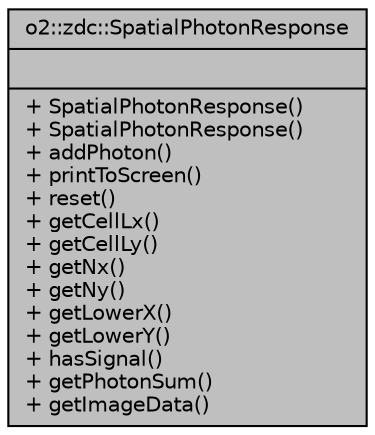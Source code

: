 digraph "o2::zdc::SpatialPhotonResponse"
{
 // INTERACTIVE_SVG=YES
  bgcolor="transparent";
  edge [fontname="Helvetica",fontsize="10",labelfontname="Helvetica",labelfontsize="10"];
  node [fontname="Helvetica",fontsize="10",shape=record];
  Node1 [label="{o2::zdc::SpatialPhotonResponse\n||+ SpatialPhotonResponse()\l+ SpatialPhotonResponse()\l+ addPhoton()\l+ printToScreen()\l+ reset()\l+ getCellLx()\l+ getCellLy()\l+ getNx()\l+ getNy()\l+ getLowerX()\l+ getLowerY()\l+ hasSignal()\l+ getPhotonSum()\l+ getImageData()\l}",height=0.2,width=0.4,color="black", fillcolor="grey75", style="filled", fontcolor="black"];
}
